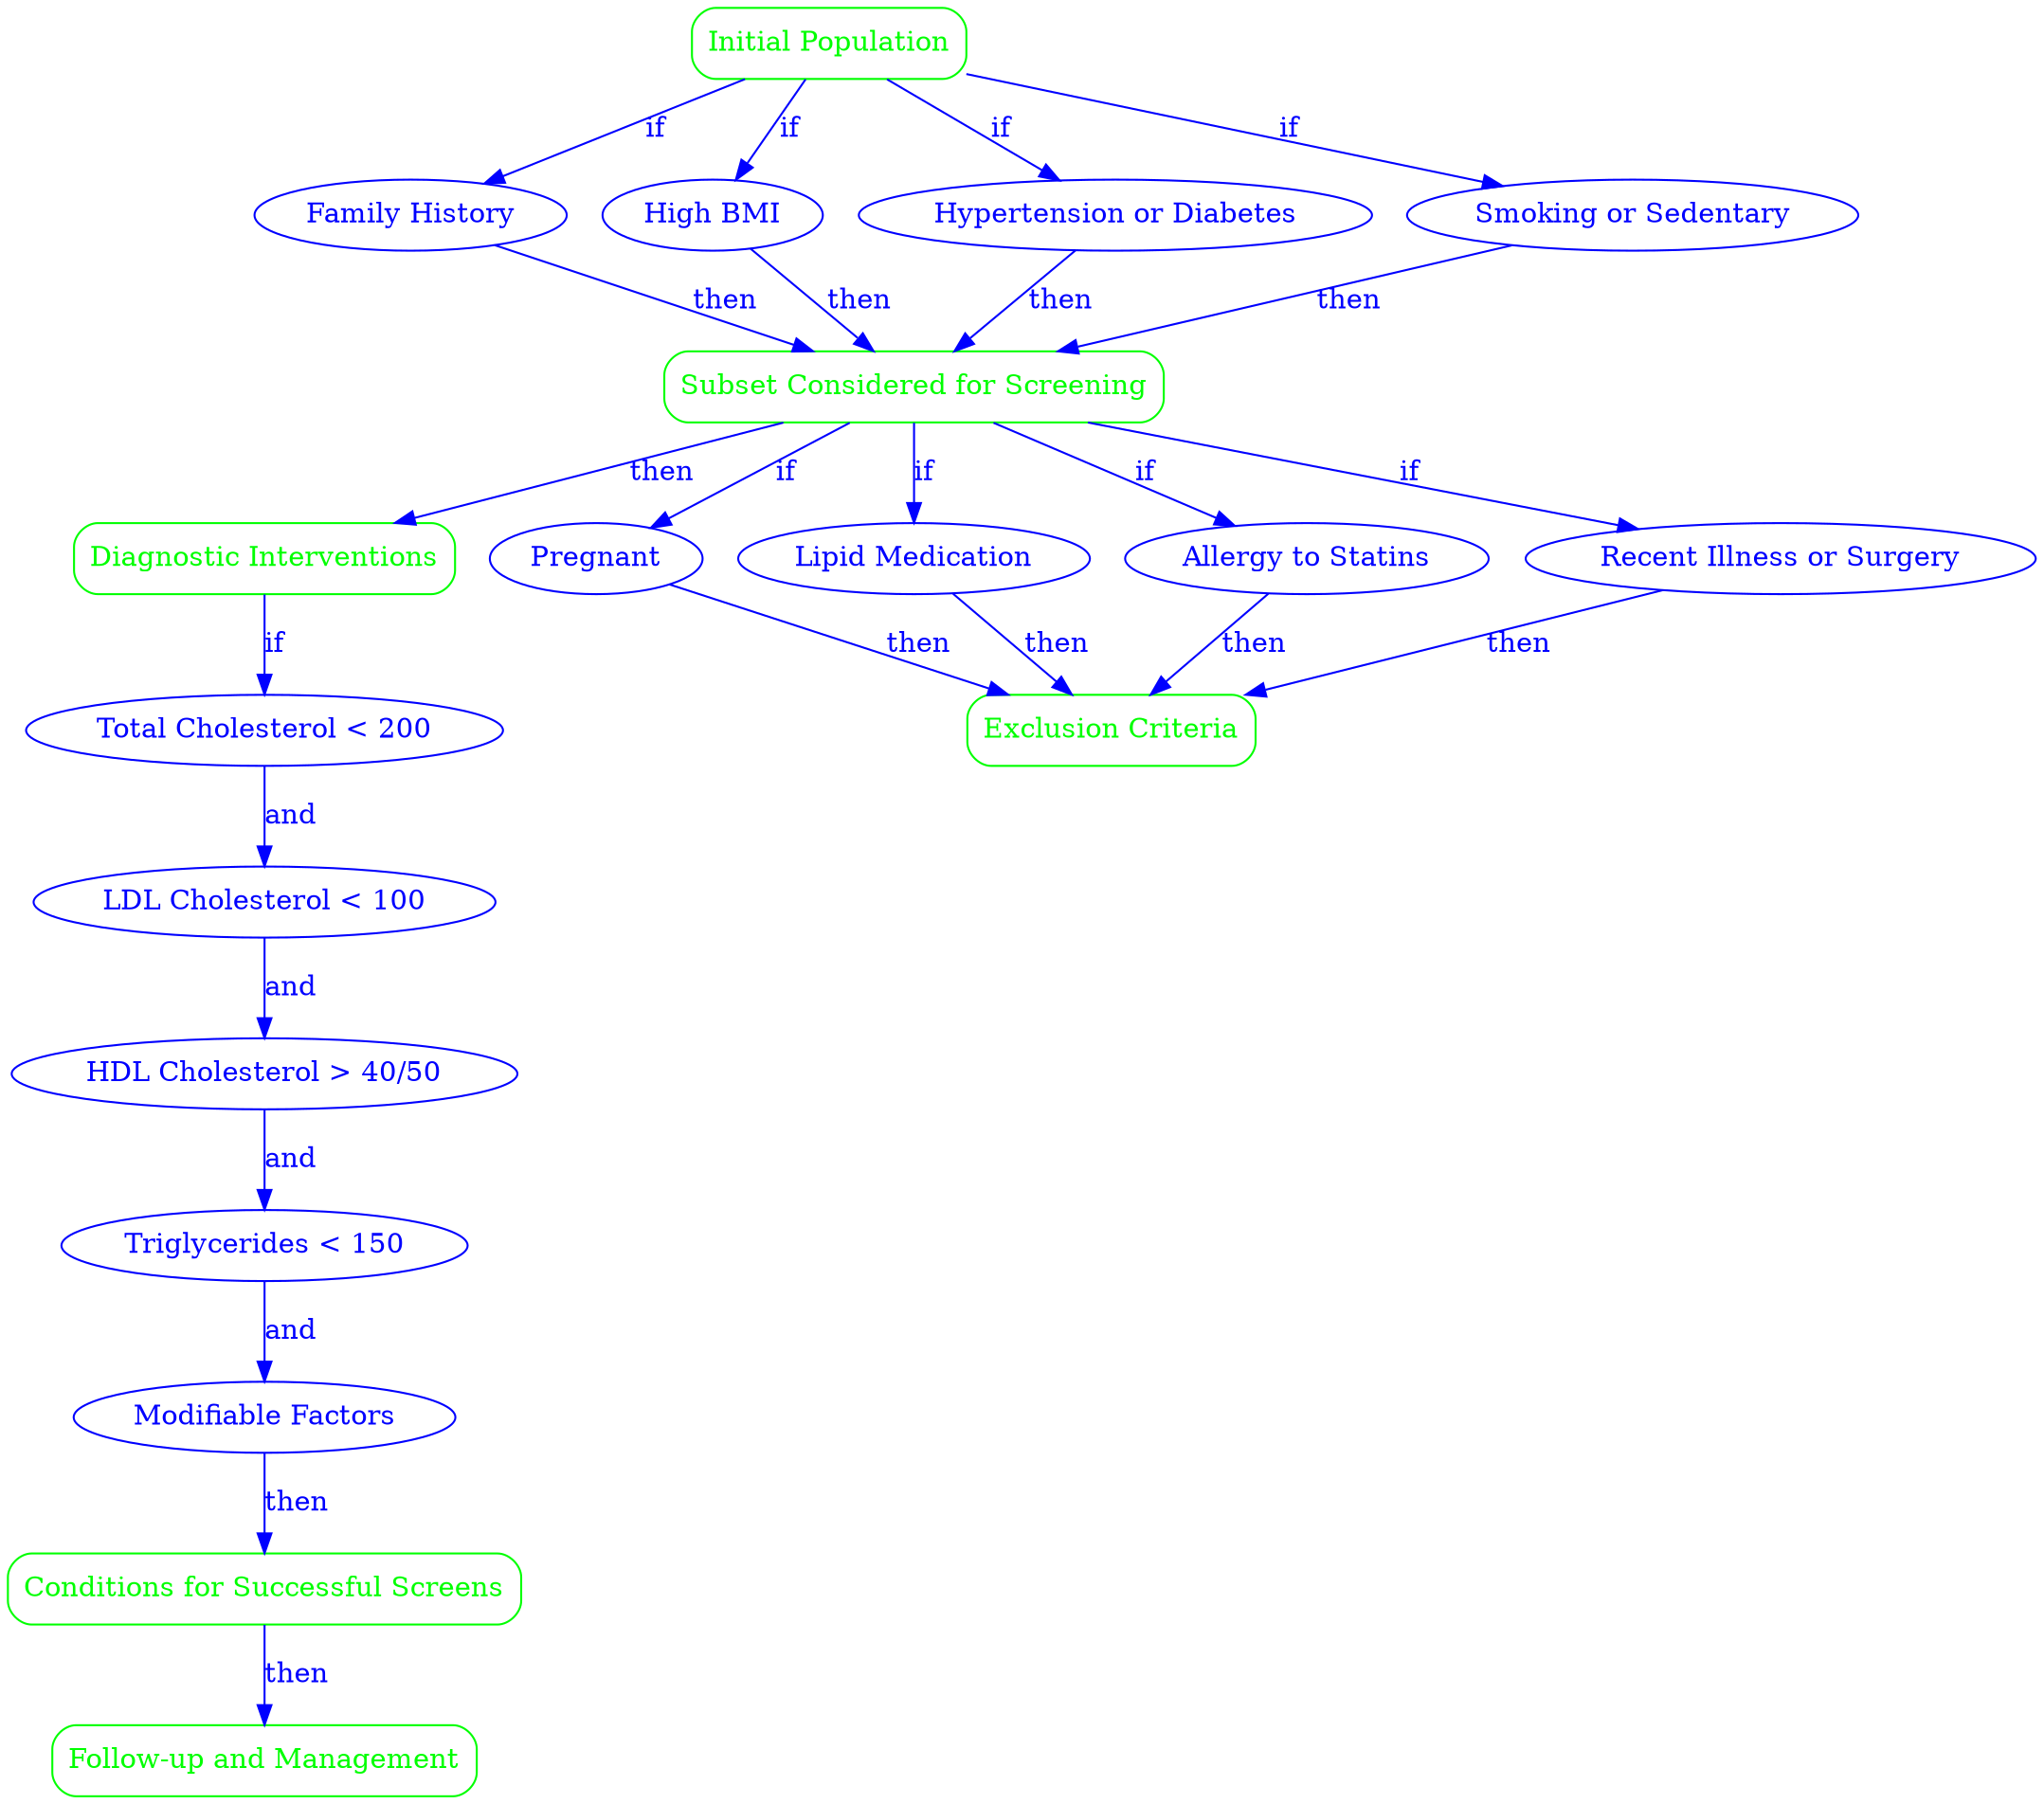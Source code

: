 digraph CholesterolManagementProtocol {
    rankdir=TB;

    // Population Nodes
    InitialPopulation [label="Initial Population", shape=box, style=rounded, color=green, fontcolor=green, comment="Adults aged 20 years and older. Individuals with no prior diagnosis of hyperlipidemia or cardiovascular disease."];
    ScreeningSubset [label="Subset Considered for Screening", shape=box, style=rounded, color=green, fontcolor=green, comment="Subset of individuals considered for cholesterol screening."];
    ExclusionCriteria [label="Exclusion Criteria", shape=box, style=rounded, color=green, fontcolor=green, comment="Individuals excluded from screening based on specific criteria."];
    DiagnosticInterventions [label="Diagnostic Interventions", shape=box, style=rounded, color=green, fontcolor=green, comment="Diagnostic tests and assessments for cholesterol levels."];
    SuccessfulScreens [label="Conditions for Successful Screens", shape=box, style=rounded, color=green, fontcolor=green, comment="Criteria for successful cholesterol screening outcomes."];
    FollowUpManagement [label="Follow-up and Management", shape=box, style=rounded, color=green, fontcolor=green, comment="Management and follow-up for individuals with abnormal cholesterol levels."];

    // Criterion Nodes
    FamilyHistory [label="Family History", shape=ellipse, color=blue, fontcolor=blue, comment="Individuals with a family history of hyperlipidemia or cardiovascular disease."];
    HighBMI [label="High BMI", shape=ellipse, color=blue, fontcolor=blue, comment="Individuals with a Body Mass Index (BMI) of 25 or higher."];
    HypertensionDiabetes [label="Hypertension or Diabetes", shape=ellipse, color=blue, fontcolor=blue, comment="Individuals with a history of hypertension or diabetes."];
    SmokingSedentary [label="Smoking or Sedentary", shape=ellipse, color=blue, fontcolor=blue, comment="Individuals who smoke or have a sedentary lifestyle."];
    Pregnant [label="Pregnant", shape=ellipse, color=blue, fontcolor=blue, comment="Pregnant individuals."];
    LipidMedication [label="Lipid Medication", shape=ellipse, color=blue, fontcolor=blue, comment="Individuals currently on lipid-lowering medication."];
    AllergyStatins [label="Allergy to Statins", shape=ellipse, color=blue, fontcolor=blue, comment="Individuals with a known allergy to statins or other lipid-lowering agents."];
    RecentIllness [label="Recent Illness or Surgery", shape=ellipse, color=blue, fontcolor=blue, comment="Individuals with a recent acute illness or surgery (within the last 3 months)."];
    TotalCholesterol [label="Total Cholesterol < 200", shape=ellipse, color=blue, fontcolor=blue, comment="Total cholesterol level less than 200 mg/dL."];
    LDLCholesterol [label="LDL Cholesterol < 100", shape=ellipse, color=blue, fontcolor=blue, comment="LDL cholesterol level less than 100 mg/dL."];
    HDLCholesterol [label="HDL Cholesterol > 40/50", shape=ellipse, color=blue, fontcolor=blue, comment="HDL cholesterol level greater than 40 mg/dL for men and 50 mg/dL for women."];
    Triglycerides [label="Triglycerides < 150", shape=ellipse, color=blue, fontcolor=blue, comment="Triglycerides level less than 150 mg/dL."];
    ModifiableFactors [label="Modifiable Factors", shape=ellipse, color=blue, fontcolor=blue, comment="Identification of modifiable lifestyle factors contributing to elevated cholesterol levels."];

    // Edges
    InitialPopulation -> FamilyHistory [label="if", color=blue, fontcolor=blue];
    InitialPopulation -> HighBMI [label="if", color=blue, fontcolor=blue];
    InitialPopulation -> HypertensionDiabetes [label="if", color=blue, fontcolor=blue];
    InitialPopulation -> SmokingSedentary [label="if", color=blue, fontcolor=blue];

    FamilyHistory -> ScreeningSubset [label="then", color=blue, fontcolor=blue];
    HighBMI -> ScreeningSubset [label="then", color=blue, fontcolor=blue];
    HypertensionDiabetes -> ScreeningSubset [label="then", color=blue, fontcolor=blue];
    SmokingSedentary -> ScreeningSubset [label="then", color=blue, fontcolor=blue];

    ScreeningSubset -> Pregnant [label="if", color=blue, fontcolor=blue];
    ScreeningSubset -> LipidMedication [label="if", color=blue, fontcolor=blue];
    ScreeningSubset -> AllergyStatins [label="if", color=blue, fontcolor=blue];
    ScreeningSubset -> RecentIllness [label="if", color=blue, fontcolor=blue];

    Pregnant -> ExclusionCriteria [label="then", color=blue, fontcolor=blue];
    LipidMedication -> ExclusionCriteria [label="then", color=blue, fontcolor=blue];
    AllergyStatins -> ExclusionCriteria [label="then", color=blue, fontcolor=blue];
    RecentIllness -> ExclusionCriteria [label="then", color=blue, fontcolor=blue];

    ScreeningSubset -> DiagnosticInterventions [label="then", color=blue, fontcolor=blue];

    DiagnosticInterventions -> TotalCholesterol [label="if", color=blue, fontcolor=blue];
    TotalCholesterol -> LDLCholesterol [label="and", color=blue, fontcolor=blue];
    LDLCholesterol -> HDLCholesterol [label="and", color=blue, fontcolor=blue];
    HDLCholesterol -> Triglycerides [label="and", color=blue, fontcolor=blue];
    Triglycerides -> ModifiableFactors [label="and", color=blue, fontcolor=blue];

    ModifiableFactors -> SuccessfulScreens [label="then", color=blue, fontcolor=blue];

    SuccessfulScreens -> FollowUpManagement [label="then", color=blue, fontcolor=blue];
}